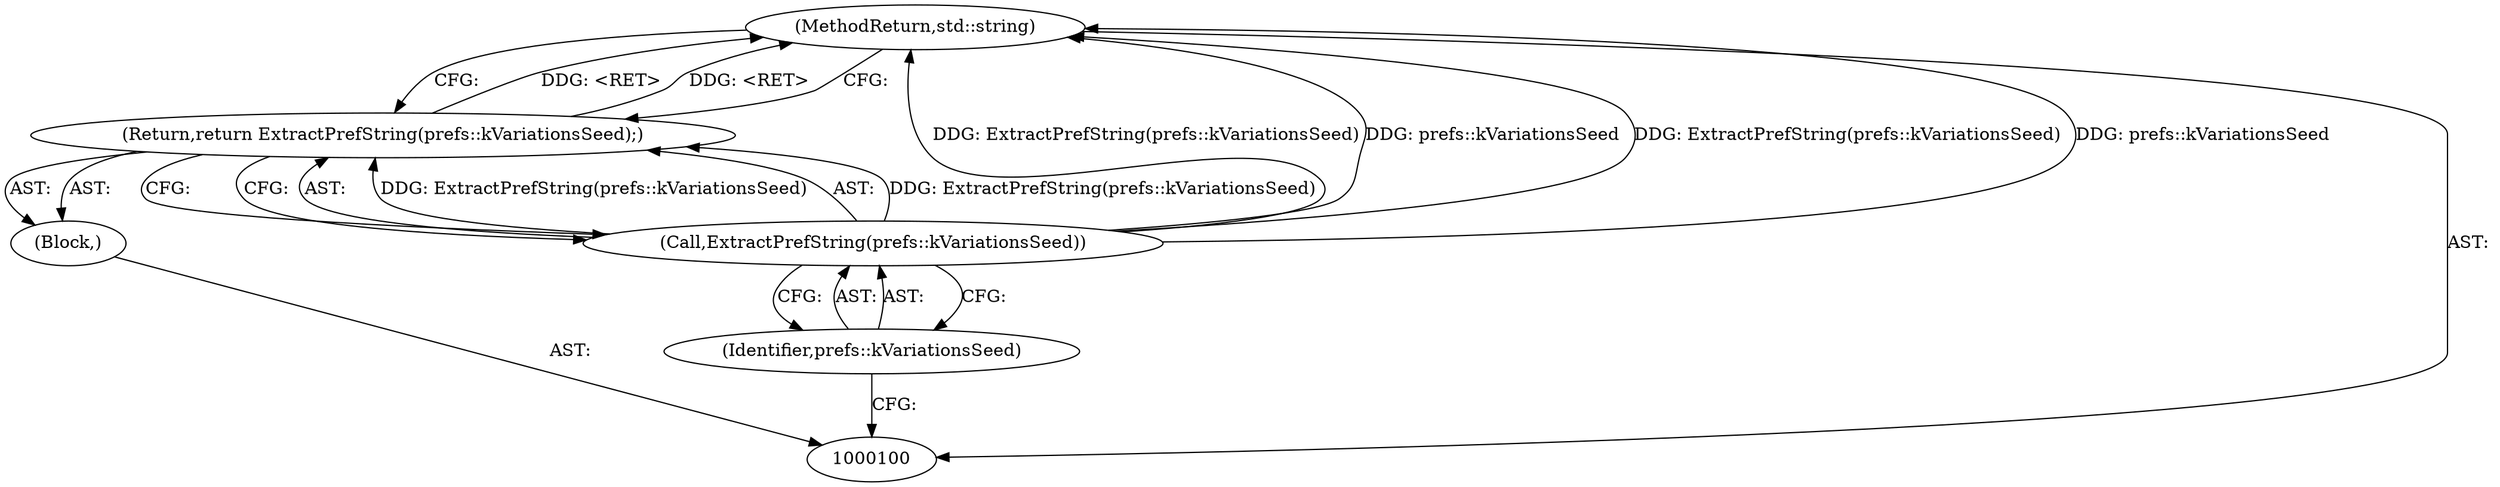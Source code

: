 digraph "1_Chrome_7cb8e1ae121cf6b14aa0a59cc708de630c0ef965_1" {
"1000105" [label="(MethodReturn,std::string)"];
"1000101" [label="(Block,)"];
"1000102" [label="(Return,return ExtractPrefString(prefs::kVariationsSeed);)"];
"1000104" [label="(Identifier,prefs::kVariationsSeed)"];
"1000103" [label="(Call,ExtractPrefString(prefs::kVariationsSeed))"];
"1000105" -> "1000100"  [label="AST: "];
"1000105" -> "1000102"  [label="CFG: "];
"1000103" -> "1000105"  [label="DDG: ExtractPrefString(prefs::kVariationsSeed)"];
"1000103" -> "1000105"  [label="DDG: prefs::kVariationsSeed"];
"1000102" -> "1000105"  [label="DDG: <RET>"];
"1000101" -> "1000100"  [label="AST: "];
"1000102" -> "1000101"  [label="AST: "];
"1000102" -> "1000101"  [label="AST: "];
"1000102" -> "1000103"  [label="CFG: "];
"1000103" -> "1000102"  [label="AST: "];
"1000105" -> "1000102"  [label="CFG: "];
"1000102" -> "1000105"  [label="DDG: <RET>"];
"1000103" -> "1000102"  [label="DDG: ExtractPrefString(prefs::kVariationsSeed)"];
"1000104" -> "1000103"  [label="AST: "];
"1000104" -> "1000100"  [label="CFG: "];
"1000103" -> "1000104"  [label="CFG: "];
"1000103" -> "1000102"  [label="AST: "];
"1000103" -> "1000104"  [label="CFG: "];
"1000104" -> "1000103"  [label="AST: "];
"1000102" -> "1000103"  [label="CFG: "];
"1000103" -> "1000105"  [label="DDG: ExtractPrefString(prefs::kVariationsSeed)"];
"1000103" -> "1000105"  [label="DDG: prefs::kVariationsSeed"];
"1000103" -> "1000102"  [label="DDG: ExtractPrefString(prefs::kVariationsSeed)"];
}
